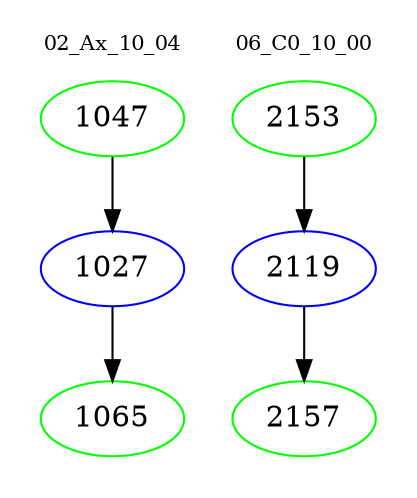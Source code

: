 digraph{
subgraph cluster_0 {
color = white
label = "02_Ax_10_04";
fontsize=10;
T0_1047 [label="1047", color="green"]
T0_1047 -> T0_1027 [color="black"]
T0_1027 [label="1027", color="blue"]
T0_1027 -> T0_1065 [color="black"]
T0_1065 [label="1065", color="green"]
}
subgraph cluster_1 {
color = white
label = "06_C0_10_00";
fontsize=10;
T1_2153 [label="2153", color="green"]
T1_2153 -> T1_2119 [color="black"]
T1_2119 [label="2119", color="blue"]
T1_2119 -> T1_2157 [color="black"]
T1_2157 [label="2157", color="green"]
}
}
